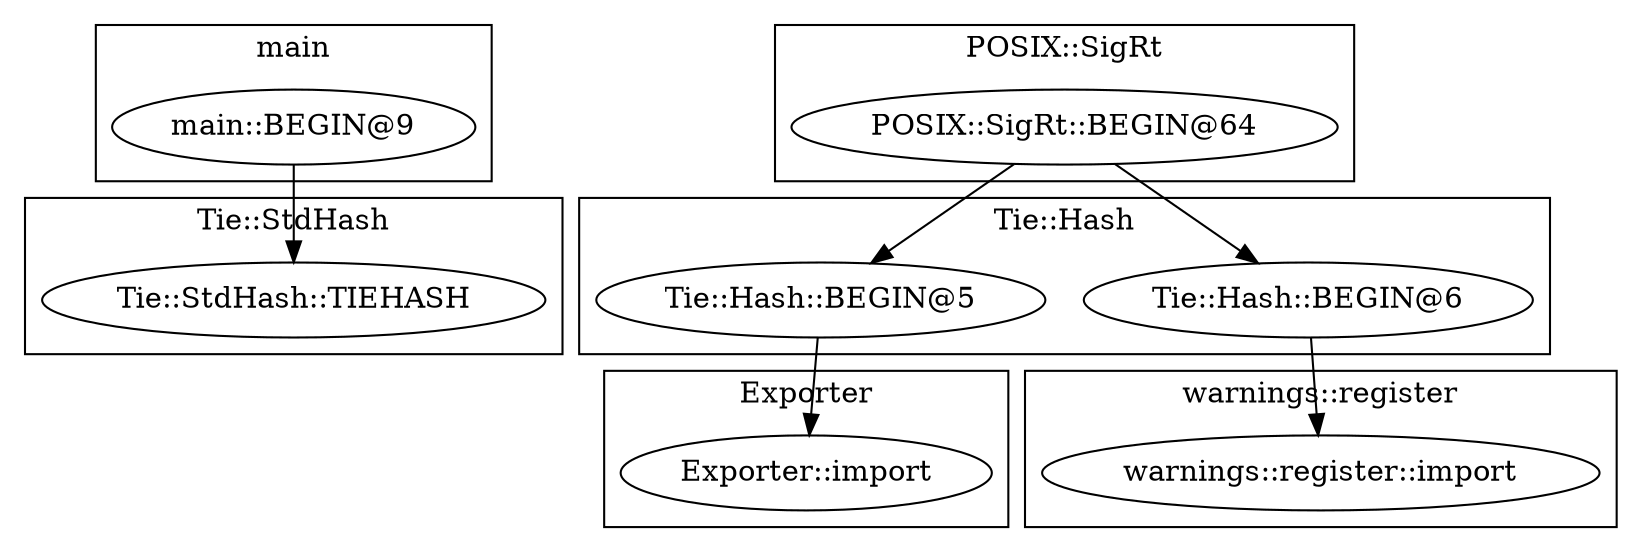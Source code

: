digraph {
graph [overlap=false]
subgraph cluster_Tie_StdHash {
	label="Tie::StdHash";
	"Tie::StdHash::TIEHASH";
}
subgraph cluster_POSIX_SigRt {
	label="POSIX::SigRt";
	"POSIX::SigRt::BEGIN@64";
}
subgraph cluster_Exporter {
	label="Exporter";
	"Exporter::import";
}
subgraph cluster_main {
	label="main";
	"main::BEGIN@9";
}
subgraph cluster_Tie_Hash {
	label="Tie::Hash";
	"Tie::Hash::BEGIN@5";
	"Tie::Hash::BEGIN@6";
}
subgraph cluster_warnings_register {
	label="warnings::register";
	"warnings::register::import";
}
"main::BEGIN@9" -> "Tie::StdHash::TIEHASH";
"Tie::Hash::BEGIN@5" -> "Exporter::import";
"POSIX::SigRt::BEGIN@64" -> "Tie::Hash::BEGIN@5";
"POSIX::SigRt::BEGIN@64" -> "Tie::Hash::BEGIN@6";
"Tie::Hash::BEGIN@6" -> "warnings::register::import";
}
